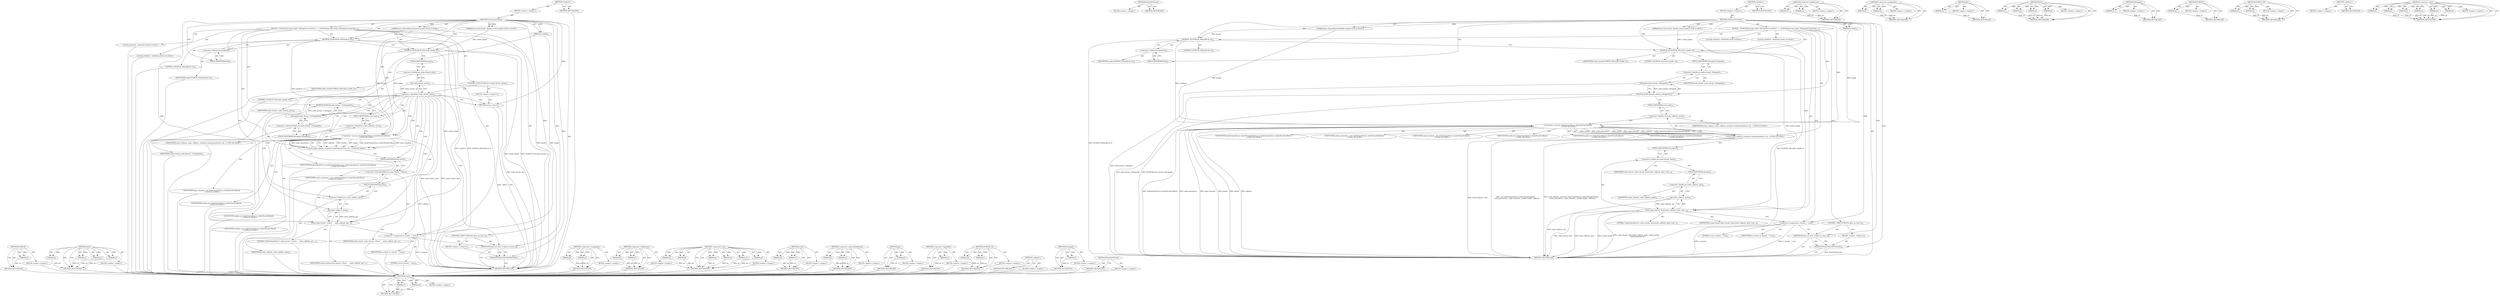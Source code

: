 digraph "&lt;operator&gt;.new" {
vulnerable_111 [label=<(METHOD,DCHECK)>];
vulnerable_112 [label=<(PARAM,p1)>];
vulnerable_113 [label=<(BLOCK,&lt;empty&gt;,&lt;empty&gt;)>];
vulnerable_114 [label=<(METHOD_RETURN,ANY)>];
vulnerable_138 [label=<(METHOD,Start)>];
vulnerable_139 [label=<(PARAM,p1)>];
vulnerable_140 [label=<(PARAM,p2)>];
vulnerable_141 [label=<(PARAM,p3)>];
vulnerable_142 [label=<(PARAM,p4)>];
vulnerable_143 [label=<(BLOCK,&lt;empty&gt;,&lt;empty&gt;)>];
vulnerable_144 [label=<(METHOD_RETURN,ANY)>];
vulnerable_6 [label=<(METHOD,&lt;global&gt;)<SUB>1</SUB>>];
vulnerable_7 [label=<(BLOCK,&lt;empty&gt;,&lt;empty&gt;)<SUB>1</SUB>>];
vulnerable_8 [label=<(METHOD,OnStreamCreated)<SUB>1</SUB>>];
vulnerable_9 [label="<(PARAM,base::SharedMemoryHandle handle)<SUB>2</SUB>>"];
vulnerable_10 [label="<(PARAM,base::SyncSocket::Handle socket_handle)<SUB>3</SUB>>"];
vulnerable_11 [label=<(PARAM,int length)<SUB>4</SUB>>];
vulnerable_12 [label=<(BLOCK,{
  DCHECK(message_loop()-&gt;BelongsToCurrentThre...,{
  DCHECK(message_loop()-&gt;BelongsToCurrentThre...)<SUB>4</SUB>>];
vulnerable_13 [label="<(LOCAL,DCHECK : DCHECK)<SUB>5</SUB>>"];
vulnerable_14 [label=<(DCHECK_GE,DCHECK_GE(handle.fd, 0))<SUB>10</SUB>>];
vulnerable_15 [label=<(&lt;operator&gt;.fieldAccess,handle.fd)<SUB>10</SUB>>];
vulnerable_16 [label=<(IDENTIFIER,handle,DCHECK_GE(handle.fd, 0))<SUB>10</SUB>>];
vulnerable_17 [label=<(FIELD_IDENTIFIER,fd,fd)<SUB>10</SUB>>];
vulnerable_18 [label=<(LITERAL,0,DCHECK_GE(handle.fd, 0))<SUB>10</SUB>>];
vulnerable_19 [label=<(DCHECK_GE,DCHECK_GE(socket_handle, 0))<SUB>11</SUB>>];
vulnerable_20 [label=<(IDENTIFIER,socket_handle,DCHECK_GE(socket_handle, 0))<SUB>11</SUB>>];
vulnerable_21 [label=<(LITERAL,0,DCHECK_GE(socket_handle, 0))<SUB>11</SUB>>];
vulnerable_22 [label="<(LOCAL,DCHECK : DCHECK)<SUB>14</SUB>>"];
vulnerable_23 [label=<(CONTROL_STRUCTURE,IF,if (!audio_thread_.get()))<SUB>16</SUB>>];
vulnerable_24 [label=<(&lt;operator&gt;.logicalNot,!audio_thread_.get())<SUB>16</SUB>>];
vulnerable_25 [label=<(get,audio_thread_.get())<SUB>16</SUB>>];
vulnerable_26 [label=<(&lt;operator&gt;.fieldAccess,audio_thread_.get)<SUB>16</SUB>>];
vulnerable_27 [label=<(IDENTIFIER,audio_thread_,audio_thread_.get())<SUB>16</SUB>>];
vulnerable_28 [label=<(FIELD_IDENTIFIER,get,get)<SUB>16</SUB>>];
vulnerable_29 [label=<(BLOCK,&lt;empty&gt;,&lt;empty&gt;)<SUB>17</SUB>>];
vulnerable_30 [label=<(RETURN,return;,return;)<SUB>17</SUB>>];
vulnerable_31 [label=<(DCHECK,DCHECK(audio_thread_-&gt;IsStopped()))<SUB>19</SUB>>];
vulnerable_32 [label=<(IsStopped,audio_thread_-&gt;IsStopped())<SUB>19</SUB>>];
vulnerable_33 [label=<(&lt;operator&gt;.indirectFieldAccess,audio_thread_-&gt;IsStopped)<SUB>19</SUB>>];
vulnerable_34 [label=<(IDENTIFIER,audio_thread_,audio_thread_-&gt;IsStopped())<SUB>19</SUB>>];
vulnerable_35 [label=<(FIELD_IDENTIFIER,IsStopped,IsStopped)<SUB>19</SUB>>];
vulnerable_36 [label="<(reset,audio_callback_.reset(new AudioOutputDevice::Au...)<SUB>20</SUB>>"];
vulnerable_37 [label=<(&lt;operator&gt;.fieldAccess,audio_callback_.reset)<SUB>20</SUB>>];
vulnerable_38 [label="<(IDENTIFIER,audio_callback_,audio_callback_.reset(new AudioOutputDevice::Au...)<SUB>20</SUB>>"];
vulnerable_39 [label=<(FIELD_IDENTIFIER,reset,reset)<SUB>20</SUB>>];
vulnerable_40 [label="<(&lt;operator&gt;.new,new AudioOutputDevice::AudioThreadCallback(
   ...)<SUB>20</SUB>>"];
vulnerable_41 [label="<(IDENTIFIER,AudioOutputDevice::AudioThreadCallback,new AudioOutputDevice::AudioThreadCallback(
   ...)<SUB>20</SUB>>"];
vulnerable_42 [label="<(IDENTIFIER,audio_parameters_,new AudioOutputDevice::AudioThreadCallback(
   ...)<SUB>21</SUB>>"];
vulnerable_43 [label="<(IDENTIFIER,input_channels_,new AudioOutputDevice::AudioThreadCallback(
   ...)<SUB>21</SUB>>"];
vulnerable_44 [label="<(IDENTIFIER,handle,new AudioOutputDevice::AudioThreadCallback(
   ...)<SUB>21</SUB>>"];
vulnerable_45 [label="<(IDENTIFIER,length,new AudioOutputDevice::AudioThreadCallback(
   ...)<SUB>21</SUB>>"];
vulnerable_46 [label="<(IDENTIFIER,callback_,new AudioOutputDevice::AudioThreadCallback(
   ...)<SUB>21</SUB>>"];
vulnerable_47 [label=<(Start,audio_thread_-&gt;Start(
      audio_callback_.get...)<SUB>22</SUB>>];
vulnerable_48 [label=<(&lt;operator&gt;.indirectFieldAccess,audio_thread_-&gt;Start)<SUB>22</SUB>>];
vulnerable_49 [label=<(IDENTIFIER,audio_thread_,audio_thread_-&gt;Start(
      audio_callback_.get...)<SUB>22</SUB>>];
vulnerable_50 [label=<(FIELD_IDENTIFIER,Start,Start)<SUB>22</SUB>>];
vulnerable_51 [label=<(get,audio_callback_.get())<SUB>23</SUB>>];
vulnerable_52 [label=<(&lt;operator&gt;.fieldAccess,audio_callback_.get)<SUB>23</SUB>>];
vulnerable_53 [label=<(IDENTIFIER,audio_callback_,audio_callback_.get())<SUB>23</SUB>>];
vulnerable_54 [label=<(FIELD_IDENTIFIER,get,get)<SUB>23</SUB>>];
vulnerable_55 [label=<(IDENTIFIER,socket_handle,audio_thread_-&gt;Start(
      audio_callback_.get...)<SUB>23</SUB>>];
vulnerable_56 [label=<(LITERAL,&quot;AudioOutputDevice&quot;,audio_thread_-&gt;Start(
      audio_callback_.get...)<SUB>23</SUB>>];
vulnerable_57 [label=<(&lt;operator&gt;.assignment,is_started_ = true)<SUB>25</SUB>>];
vulnerable_58 [label=<(IDENTIFIER,is_started_,is_started_ = true)<SUB>25</SUB>>];
vulnerable_59 [label=<(LITERAL,true,is_started_ = true)<SUB>25</SUB>>];
vulnerable_60 [label=<(CONTROL_STRUCTURE,IF,if (play_on_start_))<SUB>26</SUB>>];
vulnerable_61 [label=<(IDENTIFIER,play_on_start_,if (play_on_start_))<SUB>26</SUB>>];
vulnerable_62 [label=<(BLOCK,&lt;empty&gt;,&lt;empty&gt;)<SUB>27</SUB>>];
vulnerable_63 [label=<(PlayOnIOThread,PlayOnIOThread())<SUB>27</SUB>>];
vulnerable_64 [label=<(METHOD_RETURN,void)<SUB>1</SUB>>];
vulnerable_66 [label=<(METHOD_RETURN,ANY)<SUB>1</SUB>>];
vulnerable_145 [label=<(METHOD,&lt;operator&gt;.assignment)>];
vulnerable_146 [label=<(PARAM,p1)>];
vulnerable_147 [label=<(PARAM,p2)>];
vulnerable_148 [label=<(BLOCK,&lt;empty&gt;,&lt;empty&gt;)>];
vulnerable_149 [label=<(METHOD_RETURN,ANY)>];
vulnerable_98 [label=<(METHOD,&lt;operator&gt;.fieldAccess)>];
vulnerable_99 [label=<(PARAM,p1)>];
vulnerable_100 [label=<(PARAM,p2)>];
vulnerable_101 [label=<(BLOCK,&lt;empty&gt;,&lt;empty&gt;)>];
vulnerable_102 [label=<(METHOD_RETURN,ANY)>];
vulnerable_129 [label=<(METHOD,&lt;operator&gt;.new)>];
vulnerable_130 [label=<(PARAM,p1)>];
vulnerable_131 [label=<(PARAM,p2)>];
vulnerable_132 [label=<(PARAM,p3)>];
vulnerable_133 [label=<(PARAM,p4)>];
vulnerable_134 [label=<(PARAM,p5)>];
vulnerable_135 [label=<(PARAM,p6)>];
vulnerable_136 [label=<(BLOCK,&lt;empty&gt;,&lt;empty&gt;)>];
vulnerable_137 [label=<(METHOD_RETURN,ANY)>];
vulnerable_124 [label=<(METHOD,reset)>];
vulnerable_125 [label=<(PARAM,p1)>];
vulnerable_126 [label=<(PARAM,p2)>];
vulnerable_127 [label=<(BLOCK,&lt;empty&gt;,&lt;empty&gt;)>];
vulnerable_128 [label=<(METHOD_RETURN,ANY)>];
vulnerable_119 [label=<(METHOD,&lt;operator&gt;.indirectFieldAccess)>];
vulnerable_120 [label=<(PARAM,p1)>];
vulnerable_121 [label=<(PARAM,p2)>];
vulnerable_122 [label=<(BLOCK,&lt;empty&gt;,&lt;empty&gt;)>];
vulnerable_123 [label=<(METHOD_RETURN,ANY)>];
vulnerable_107 [label=<(METHOD,get)>];
vulnerable_108 [label=<(PARAM,p1)>];
vulnerable_109 [label=<(BLOCK,&lt;empty&gt;,&lt;empty&gt;)>];
vulnerable_110 [label=<(METHOD_RETURN,ANY)>];
vulnerable_103 [label=<(METHOD,&lt;operator&gt;.logicalNot)>];
vulnerable_104 [label=<(PARAM,p1)>];
vulnerable_105 [label=<(BLOCK,&lt;empty&gt;,&lt;empty&gt;)>];
vulnerable_106 [label=<(METHOD_RETURN,ANY)>];
vulnerable_93 [label=<(METHOD,DCHECK_GE)>];
vulnerable_94 [label=<(PARAM,p1)>];
vulnerable_95 [label=<(PARAM,p2)>];
vulnerable_96 [label=<(BLOCK,&lt;empty&gt;,&lt;empty&gt;)>];
vulnerable_97 [label=<(METHOD_RETURN,ANY)>];
vulnerable_87 [label=<(METHOD,&lt;global&gt;)<SUB>1</SUB>>];
vulnerable_88 [label=<(BLOCK,&lt;empty&gt;,&lt;empty&gt;)>];
vulnerable_89 [label=<(METHOD_RETURN,ANY)>];
vulnerable_115 [label=<(METHOD,IsStopped)>];
vulnerable_116 [label=<(PARAM,p1)>];
vulnerable_117 [label=<(BLOCK,&lt;empty&gt;,&lt;empty&gt;)>];
vulnerable_118 [label=<(METHOD_RETURN,ANY)>];
vulnerable_150 [label=<(METHOD,PlayOnIOThread)>];
vulnerable_151 [label=<(BLOCK,&lt;empty&gt;,&lt;empty&gt;)>];
vulnerable_152 [label=<(METHOD_RETURN,ANY)>];
fixed_103 [label=<(METHOD,reset)>];
fixed_104 [label=<(PARAM,p1)>];
fixed_105 [label=<(PARAM,p2)>];
fixed_106 [label=<(BLOCK,&lt;empty&gt;,&lt;empty&gt;)>];
fixed_107 [label=<(METHOD_RETURN,ANY)>];
fixed_133 [label=<(METHOD,PlayOnIOThread)>];
fixed_134 [label=<(BLOCK,&lt;empty&gt;,&lt;empty&gt;)>];
fixed_135 [label=<(METHOD_RETURN,ANY)>];
fixed_6 [label=<(METHOD,&lt;global&gt;)<SUB>1</SUB>>];
fixed_7 [label=<(BLOCK,&lt;empty&gt;,&lt;empty&gt;)<SUB>1</SUB>>];
fixed_8 [label=<(METHOD,OnStreamCreated)<SUB>1</SUB>>];
fixed_9 [label="<(PARAM,base::SharedMemoryHandle handle)<SUB>2</SUB>>"];
fixed_10 [label="<(PARAM,base::SyncSocket::Handle socket_handle)<SUB>3</SUB>>"];
fixed_11 [label=<(PARAM,int length)<SUB>4</SUB>>];
fixed_12 [label=<(BLOCK,{
  DCHECK(message_loop()-&gt;BelongsToCurrentThre...,{
  DCHECK(message_loop()-&gt;BelongsToCurrentThre...)<SUB>4</SUB>>];
fixed_13 [label="<(LOCAL,DCHECK : DCHECK)<SUB>5</SUB>>"];
fixed_14 [label=<(DCHECK_GE,DCHECK_GE(handle.fd, 0))<SUB>10</SUB>>];
fixed_15 [label=<(&lt;operator&gt;.fieldAccess,handle.fd)<SUB>10</SUB>>];
fixed_16 [label=<(IDENTIFIER,handle,DCHECK_GE(handle.fd, 0))<SUB>10</SUB>>];
fixed_17 [label=<(FIELD_IDENTIFIER,fd,fd)<SUB>10</SUB>>];
fixed_18 [label=<(LITERAL,0,DCHECK_GE(handle.fd, 0))<SUB>10</SUB>>];
fixed_19 [label=<(DCHECK_GE,DCHECK_GE(socket_handle, 0))<SUB>11</SUB>>];
fixed_20 [label=<(IDENTIFIER,socket_handle,DCHECK_GE(socket_handle, 0))<SUB>11</SUB>>];
fixed_21 [label=<(LITERAL,0,DCHECK_GE(socket_handle, 0))<SUB>11</SUB>>];
fixed_22 [label="<(LOCAL,DCHECK : DCHECK)<SUB>14</SUB>>"];
fixed_23 [label=<(DCHECK,DCHECK(audio_thread_.IsStopped()))<SUB>17</SUB>>];
fixed_24 [label=<(IsStopped,audio_thread_.IsStopped())<SUB>17</SUB>>];
fixed_25 [label=<(&lt;operator&gt;.fieldAccess,audio_thread_.IsStopped)<SUB>17</SUB>>];
fixed_26 [label=<(IDENTIFIER,audio_thread_,audio_thread_.IsStopped())<SUB>17</SUB>>];
fixed_27 [label=<(FIELD_IDENTIFIER,IsStopped,IsStopped)<SUB>17</SUB>>];
fixed_28 [label="<(reset,audio_callback_.reset(new AudioOutputDevice::Au...)<SUB>18</SUB>>"];
fixed_29 [label=<(&lt;operator&gt;.fieldAccess,audio_callback_.reset)<SUB>18</SUB>>];
fixed_30 [label="<(IDENTIFIER,audio_callback_,audio_callback_.reset(new AudioOutputDevice::Au...)<SUB>18</SUB>>"];
fixed_31 [label=<(FIELD_IDENTIFIER,reset,reset)<SUB>18</SUB>>];
fixed_32 [label="<(&lt;operator&gt;.new,new AudioOutputDevice::AudioThreadCallback(
   ...)<SUB>18</SUB>>"];
fixed_33 [label="<(IDENTIFIER,AudioOutputDevice::AudioThreadCallback,new AudioOutputDevice::AudioThreadCallback(
   ...)<SUB>18</SUB>>"];
fixed_34 [label="<(IDENTIFIER,audio_parameters_,new AudioOutputDevice::AudioThreadCallback(
   ...)<SUB>19</SUB>>"];
fixed_35 [label="<(IDENTIFIER,input_channels_,new AudioOutputDevice::AudioThreadCallback(
   ...)<SUB>19</SUB>>"];
fixed_36 [label="<(IDENTIFIER,handle,new AudioOutputDevice::AudioThreadCallback(
   ...)<SUB>19</SUB>>"];
fixed_37 [label="<(IDENTIFIER,length,new AudioOutputDevice::AudioThreadCallback(
   ...)<SUB>19</SUB>>"];
fixed_38 [label="<(IDENTIFIER,callback_,new AudioOutputDevice::AudioThreadCallback(
   ...)<SUB>19</SUB>>"];
fixed_39 [label=<(Start,audio_thread_.Start(audio_callback_.get(), sock...)<SUB>20</SUB>>];
fixed_40 [label=<(&lt;operator&gt;.fieldAccess,audio_thread_.Start)<SUB>20</SUB>>];
fixed_41 [label=<(IDENTIFIER,audio_thread_,audio_thread_.Start(audio_callback_.get(), sock...)<SUB>20</SUB>>];
fixed_42 [label=<(FIELD_IDENTIFIER,Start,Start)<SUB>20</SUB>>];
fixed_43 [label=<(get,audio_callback_.get())<SUB>20</SUB>>];
fixed_44 [label=<(&lt;operator&gt;.fieldAccess,audio_callback_.get)<SUB>20</SUB>>];
fixed_45 [label=<(IDENTIFIER,audio_callback_,audio_callback_.get())<SUB>20</SUB>>];
fixed_46 [label=<(FIELD_IDENTIFIER,get,get)<SUB>20</SUB>>];
fixed_47 [label=<(IDENTIFIER,socket_handle,audio_thread_.Start(audio_callback_.get(), sock...)<SUB>20</SUB>>];
fixed_48 [label=<(LITERAL,&quot;AudioOutputDevice&quot;,audio_thread_.Start(audio_callback_.get(), sock...)<SUB>21</SUB>>];
fixed_49 [label=<(&lt;operator&gt;.assignment,is_started_ = true)<SUB>23</SUB>>];
fixed_50 [label=<(IDENTIFIER,is_started_,is_started_ = true)<SUB>23</SUB>>];
fixed_51 [label=<(LITERAL,true,is_started_ = true)<SUB>23</SUB>>];
fixed_52 [label=<(CONTROL_STRUCTURE,IF,if (play_on_start_))<SUB>24</SUB>>];
fixed_53 [label=<(IDENTIFIER,play_on_start_,if (play_on_start_))<SUB>24</SUB>>];
fixed_54 [label=<(BLOCK,&lt;empty&gt;,&lt;empty&gt;)<SUB>25</SUB>>];
fixed_55 [label=<(PlayOnIOThread,PlayOnIOThread())<SUB>25</SUB>>];
fixed_56 [label=<(METHOD_RETURN,void)<SUB>1</SUB>>];
fixed_58 [label=<(METHOD_RETURN,ANY)<SUB>1</SUB>>];
fixed_90 [label=<(METHOD,&lt;operator&gt;.fieldAccess)>];
fixed_91 [label=<(PARAM,p1)>];
fixed_92 [label=<(PARAM,p2)>];
fixed_93 [label=<(BLOCK,&lt;empty&gt;,&lt;empty&gt;)>];
fixed_94 [label=<(METHOD_RETURN,ANY)>];
fixed_128 [label=<(METHOD,&lt;operator&gt;.assignment)>];
fixed_129 [label=<(PARAM,p1)>];
fixed_130 [label=<(PARAM,p2)>];
fixed_131 [label=<(BLOCK,&lt;empty&gt;,&lt;empty&gt;)>];
fixed_132 [label=<(METHOD_RETURN,ANY)>];
fixed_124 [label=<(METHOD,get)>];
fixed_125 [label=<(PARAM,p1)>];
fixed_126 [label=<(BLOCK,&lt;empty&gt;,&lt;empty&gt;)>];
fixed_127 [label=<(METHOD_RETURN,ANY)>];
fixed_117 [label=<(METHOD,Start)>];
fixed_118 [label=<(PARAM,p1)>];
fixed_119 [label=<(PARAM,p2)>];
fixed_120 [label=<(PARAM,p3)>];
fixed_121 [label=<(PARAM,p4)>];
fixed_122 [label=<(BLOCK,&lt;empty&gt;,&lt;empty&gt;)>];
fixed_123 [label=<(METHOD_RETURN,ANY)>];
fixed_99 [label=<(METHOD,IsStopped)>];
fixed_100 [label=<(PARAM,p1)>];
fixed_101 [label=<(BLOCK,&lt;empty&gt;,&lt;empty&gt;)>];
fixed_102 [label=<(METHOD_RETURN,ANY)>];
fixed_95 [label=<(METHOD,DCHECK)>];
fixed_96 [label=<(PARAM,p1)>];
fixed_97 [label=<(BLOCK,&lt;empty&gt;,&lt;empty&gt;)>];
fixed_98 [label=<(METHOD_RETURN,ANY)>];
fixed_85 [label=<(METHOD,DCHECK_GE)>];
fixed_86 [label=<(PARAM,p1)>];
fixed_87 [label=<(PARAM,p2)>];
fixed_88 [label=<(BLOCK,&lt;empty&gt;,&lt;empty&gt;)>];
fixed_89 [label=<(METHOD_RETURN,ANY)>];
fixed_79 [label=<(METHOD,&lt;global&gt;)<SUB>1</SUB>>];
fixed_80 [label=<(BLOCK,&lt;empty&gt;,&lt;empty&gt;)>];
fixed_81 [label=<(METHOD_RETURN,ANY)>];
fixed_108 [label=<(METHOD,&lt;operator&gt;.new)>];
fixed_109 [label=<(PARAM,p1)>];
fixed_110 [label=<(PARAM,p2)>];
fixed_111 [label=<(PARAM,p3)>];
fixed_112 [label=<(PARAM,p4)>];
fixed_113 [label=<(PARAM,p5)>];
fixed_114 [label=<(PARAM,p6)>];
fixed_115 [label=<(BLOCK,&lt;empty&gt;,&lt;empty&gt;)>];
fixed_116 [label=<(METHOD_RETURN,ANY)>];
vulnerable_111 -> vulnerable_112  [key=0, label="AST: "];
vulnerable_111 -> vulnerable_112  [key=1, label="DDG: "];
vulnerable_111 -> vulnerable_113  [key=0, label="AST: "];
vulnerable_111 -> vulnerable_114  [key=0, label="AST: "];
vulnerable_111 -> vulnerable_114  [key=1, label="CFG: "];
vulnerable_112 -> vulnerable_114  [key=0, label="DDG: p1"];
vulnerable_113 -> fixed_103  [key=0];
vulnerable_114 -> fixed_103  [key=0];
vulnerable_138 -> vulnerable_139  [key=0, label="AST: "];
vulnerable_138 -> vulnerable_139  [key=1, label="DDG: "];
vulnerable_138 -> vulnerable_143  [key=0, label="AST: "];
vulnerable_138 -> vulnerable_140  [key=0, label="AST: "];
vulnerable_138 -> vulnerable_140  [key=1, label="DDG: "];
vulnerable_138 -> vulnerable_144  [key=0, label="AST: "];
vulnerable_138 -> vulnerable_144  [key=1, label="CFG: "];
vulnerable_138 -> vulnerable_141  [key=0, label="AST: "];
vulnerable_138 -> vulnerable_141  [key=1, label="DDG: "];
vulnerable_138 -> vulnerable_142  [key=0, label="AST: "];
vulnerable_138 -> vulnerable_142  [key=1, label="DDG: "];
vulnerable_139 -> vulnerable_144  [key=0, label="DDG: p1"];
vulnerable_140 -> vulnerable_144  [key=0, label="DDG: p2"];
vulnerable_141 -> vulnerable_144  [key=0, label="DDG: p3"];
vulnerable_142 -> vulnerable_144  [key=0, label="DDG: p4"];
vulnerable_143 -> fixed_103  [key=0];
vulnerable_144 -> fixed_103  [key=0];
vulnerable_6 -> vulnerable_7  [key=0, label="AST: "];
vulnerable_6 -> vulnerable_66  [key=0, label="AST: "];
vulnerable_6 -> vulnerable_66  [key=1, label="CFG: "];
vulnerable_7 -> vulnerable_8  [key=0, label="AST: "];
vulnerable_8 -> vulnerable_9  [key=0, label="AST: "];
vulnerable_8 -> vulnerable_9  [key=1, label="DDG: "];
vulnerable_8 -> vulnerable_10  [key=0, label="AST: "];
vulnerable_8 -> vulnerable_10  [key=1, label="DDG: "];
vulnerable_8 -> vulnerable_11  [key=0, label="AST: "];
vulnerable_8 -> vulnerable_11  [key=1, label="DDG: "];
vulnerable_8 -> vulnerable_12  [key=0, label="AST: "];
vulnerable_8 -> vulnerable_64  [key=0, label="AST: "];
vulnerable_8 -> vulnerable_17  [key=0, label="CFG: "];
vulnerable_8 -> vulnerable_57  [key=0, label="DDG: "];
vulnerable_8 -> vulnerable_14  [key=0, label="DDG: "];
vulnerable_8 -> vulnerable_19  [key=0, label="DDG: "];
vulnerable_8 -> vulnerable_47  [key=0, label="DDG: "];
vulnerable_8 -> vulnerable_61  [key=0, label="DDG: "];
vulnerable_8 -> vulnerable_30  [key=0, label="DDG: "];
vulnerable_8 -> vulnerable_40  [key=0, label="DDG: "];
vulnerable_8 -> vulnerable_63  [key=0, label="DDG: "];
vulnerable_9 -> vulnerable_64  [key=0, label="DDG: handle"];
vulnerable_9 -> vulnerable_14  [key=0, label="DDG: handle"];
vulnerable_9 -> vulnerable_40  [key=0, label="DDG: handle"];
vulnerable_10 -> vulnerable_19  [key=0, label="DDG: socket_handle"];
vulnerable_11 -> vulnerable_64  [key=0, label="DDG: length"];
vulnerable_11 -> vulnerable_40  [key=0, label="DDG: length"];
vulnerable_12 -> vulnerable_13  [key=0, label="AST: "];
vulnerable_12 -> vulnerable_14  [key=0, label="AST: "];
vulnerable_12 -> vulnerable_19  [key=0, label="AST: "];
vulnerable_12 -> vulnerable_22  [key=0, label="AST: "];
vulnerable_12 -> vulnerable_23  [key=0, label="AST: "];
vulnerable_12 -> vulnerable_31  [key=0, label="AST: "];
vulnerable_12 -> vulnerable_36  [key=0, label="AST: "];
vulnerable_12 -> vulnerable_47  [key=0, label="AST: "];
vulnerable_12 -> vulnerable_57  [key=0, label="AST: "];
vulnerable_12 -> vulnerable_60  [key=0, label="AST: "];
vulnerable_13 -> fixed_103  [key=0];
vulnerable_14 -> vulnerable_15  [key=0, label="AST: "];
vulnerable_14 -> vulnerable_18  [key=0, label="AST: "];
vulnerable_14 -> vulnerable_19  [key=0, label="CFG: "];
vulnerable_14 -> vulnerable_64  [key=0, label="DDG: handle.fd"];
vulnerable_14 -> vulnerable_64  [key=1, label="DDG: DCHECK_GE(handle.fd, 0)"];
vulnerable_14 -> vulnerable_40  [key=0, label="DDG: handle.fd"];
vulnerable_15 -> vulnerable_16  [key=0, label="AST: "];
vulnerable_15 -> vulnerable_17  [key=0, label="AST: "];
vulnerable_15 -> vulnerable_14  [key=0, label="CFG: "];
vulnerable_16 -> fixed_103  [key=0];
vulnerable_17 -> vulnerable_15  [key=0, label="CFG: "];
vulnerable_18 -> fixed_103  [key=0];
vulnerable_19 -> vulnerable_20  [key=0, label="AST: "];
vulnerable_19 -> vulnerable_21  [key=0, label="AST: "];
vulnerable_19 -> vulnerable_28  [key=0, label="CFG: "];
vulnerable_19 -> vulnerable_64  [key=0, label="DDG: socket_handle"];
vulnerable_19 -> vulnerable_64  [key=1, label="DDG: DCHECK_GE(socket_handle, 0)"];
vulnerable_19 -> vulnerable_47  [key=0, label="DDG: socket_handle"];
vulnerable_20 -> fixed_103  [key=0];
vulnerable_21 -> fixed_103  [key=0];
vulnerable_22 -> fixed_103  [key=0];
vulnerable_23 -> vulnerable_24  [key=0, label="AST: "];
vulnerable_23 -> vulnerable_29  [key=0, label="AST: "];
vulnerable_24 -> vulnerable_25  [key=0, label="AST: "];
vulnerable_24 -> vulnerable_30  [key=0, label="CFG: "];
vulnerable_24 -> vulnerable_30  [key=1, label="CDG: "];
vulnerable_24 -> vulnerable_35  [key=0, label="CFG: "];
vulnerable_24 -> vulnerable_35  [key=1, label="CDG: "];
vulnerable_24 -> vulnerable_64  [key=0, label="DDG: audio_thread_.get()"];
vulnerable_24 -> vulnerable_64  [key=1, label="DDG: !audio_thread_.get()"];
vulnerable_24 -> vulnerable_47  [key=0, label="CDG: "];
vulnerable_24 -> vulnerable_48  [key=0, label="CDG: "];
vulnerable_24 -> vulnerable_32  [key=0, label="CDG: "];
vulnerable_24 -> vulnerable_33  [key=0, label="CDG: "];
vulnerable_24 -> vulnerable_61  [key=0, label="CDG: "];
vulnerable_24 -> vulnerable_51  [key=0, label="CDG: "];
vulnerable_24 -> vulnerable_57  [key=0, label="CDG: "];
vulnerable_24 -> vulnerable_36  [key=0, label="CDG: "];
vulnerable_24 -> vulnerable_52  [key=0, label="CDG: "];
vulnerable_24 -> vulnerable_37  [key=0, label="CDG: "];
vulnerable_24 -> vulnerable_40  [key=0, label="CDG: "];
vulnerable_24 -> vulnerable_50  [key=0, label="CDG: "];
vulnerable_24 -> vulnerable_54  [key=0, label="CDG: "];
vulnerable_24 -> vulnerable_39  [key=0, label="CDG: "];
vulnerable_24 -> vulnerable_31  [key=0, label="CDG: "];
vulnerable_25 -> vulnerable_26  [key=0, label="AST: "];
vulnerable_25 -> vulnerable_24  [key=0, label="CFG: "];
vulnerable_25 -> vulnerable_24  [key=1, label="DDG: audio_thread_.get"];
vulnerable_25 -> vulnerable_64  [key=0, label="DDG: audio_thread_.get"];
vulnerable_26 -> vulnerable_27  [key=0, label="AST: "];
vulnerable_26 -> vulnerable_28  [key=0, label="AST: "];
vulnerable_26 -> vulnerable_25  [key=0, label="CFG: "];
vulnerable_27 -> fixed_103  [key=0];
vulnerable_28 -> vulnerable_26  [key=0, label="CFG: "];
vulnerable_29 -> vulnerable_30  [key=0, label="AST: "];
vulnerable_30 -> vulnerable_64  [key=0, label="CFG: "];
vulnerable_30 -> vulnerable_64  [key=1, label="DDG: &lt;RET&gt;"];
vulnerable_31 -> vulnerable_32  [key=0, label="AST: "];
vulnerable_31 -> vulnerable_39  [key=0, label="CFG: "];
vulnerable_32 -> vulnerable_33  [key=0, label="AST: "];
vulnerable_32 -> vulnerable_31  [key=0, label="CFG: "];
vulnerable_32 -> vulnerable_31  [key=1, label="DDG: audio_thread_-&gt;IsStopped"];
vulnerable_33 -> vulnerable_34  [key=0, label="AST: "];
vulnerable_33 -> vulnerable_35  [key=0, label="AST: "];
vulnerable_33 -> vulnerable_32  [key=0, label="CFG: "];
vulnerable_34 -> fixed_103  [key=0];
vulnerable_35 -> vulnerable_33  [key=0, label="CFG: "];
vulnerable_36 -> vulnerable_37  [key=0, label="AST: "];
vulnerable_36 -> vulnerable_40  [key=0, label="AST: "];
vulnerable_36 -> vulnerable_50  [key=0, label="CFG: "];
vulnerable_37 -> vulnerable_38  [key=0, label="AST: "];
vulnerable_37 -> vulnerable_39  [key=0, label="AST: "];
vulnerable_37 -> vulnerable_40  [key=0, label="CFG: "];
vulnerable_38 -> fixed_103  [key=0];
vulnerable_39 -> vulnerable_37  [key=0, label="CFG: "];
vulnerable_40 -> vulnerable_41  [key=0, label="AST: "];
vulnerable_40 -> vulnerable_42  [key=0, label="AST: "];
vulnerable_40 -> vulnerable_43  [key=0, label="AST: "];
vulnerable_40 -> vulnerable_44  [key=0, label="AST: "];
vulnerable_40 -> vulnerable_45  [key=0, label="AST: "];
vulnerable_40 -> vulnerable_46  [key=0, label="AST: "];
vulnerable_40 -> vulnerable_36  [key=0, label="CFG: "];
vulnerable_40 -> vulnerable_36  [key=1, label="DDG: callback_"];
vulnerable_40 -> vulnerable_36  [key=2, label="DDG: handle"];
vulnerable_40 -> vulnerable_36  [key=3, label="DDG: length"];
vulnerable_40 -> vulnerable_36  [key=4, label="DDG: AudioOutputDevice::AudioThreadCallback"];
vulnerable_40 -> vulnerable_36  [key=5, label="DDG: audio_parameters_"];
vulnerable_40 -> vulnerable_36  [key=6, label="DDG: input_channels_"];
vulnerable_40 -> vulnerable_64  [key=0, label="DDG: callback_"];
vulnerable_41 -> fixed_103  [key=0];
vulnerable_42 -> fixed_103  [key=0];
vulnerable_43 -> fixed_103  [key=0];
vulnerable_44 -> fixed_103  [key=0];
vulnerable_45 -> fixed_103  [key=0];
vulnerable_46 -> fixed_103  [key=0];
vulnerable_47 -> vulnerable_48  [key=0, label="AST: "];
vulnerable_47 -> vulnerable_51  [key=0, label="AST: "];
vulnerable_47 -> vulnerable_55  [key=0, label="AST: "];
vulnerable_47 -> vulnerable_56  [key=0, label="AST: "];
vulnerable_47 -> vulnerable_57  [key=0, label="CFG: "];
vulnerable_48 -> vulnerable_49  [key=0, label="AST: "];
vulnerable_48 -> vulnerable_50  [key=0, label="AST: "];
vulnerable_48 -> vulnerable_54  [key=0, label="CFG: "];
vulnerable_49 -> fixed_103  [key=0];
vulnerable_50 -> vulnerable_48  [key=0, label="CFG: "];
vulnerable_51 -> vulnerable_52  [key=0, label="AST: "];
vulnerable_51 -> vulnerable_47  [key=0, label="CFG: "];
vulnerable_51 -> vulnerable_47  [key=1, label="DDG: audio_callback_.get"];
vulnerable_52 -> vulnerable_53  [key=0, label="AST: "];
vulnerable_52 -> vulnerable_54  [key=0, label="AST: "];
vulnerable_52 -> vulnerable_51  [key=0, label="CFG: "];
vulnerable_53 -> fixed_103  [key=0];
vulnerable_54 -> vulnerable_52  [key=0, label="CFG: "];
vulnerable_55 -> fixed_103  [key=0];
vulnerable_56 -> fixed_103  [key=0];
vulnerable_57 -> vulnerable_58  [key=0, label="AST: "];
vulnerable_57 -> vulnerable_59  [key=0, label="AST: "];
vulnerable_57 -> vulnerable_61  [key=0, label="CFG: "];
vulnerable_57 -> vulnerable_64  [key=0, label="DDG: is_started_"];
vulnerable_58 -> fixed_103  [key=0];
vulnerable_59 -> fixed_103  [key=0];
vulnerable_60 -> vulnerable_61  [key=0, label="AST: "];
vulnerable_60 -> vulnerable_62  [key=0, label="AST: "];
vulnerable_61 -> vulnerable_63  [key=0, label="CFG: "];
vulnerable_61 -> vulnerable_63  [key=1, label="CDG: "];
vulnerable_61 -> vulnerable_64  [key=0, label="CFG: "];
vulnerable_62 -> vulnerable_63  [key=0, label="AST: "];
vulnerable_63 -> vulnerable_64  [key=0, label="CFG: "];
vulnerable_64 -> fixed_103  [key=0];
vulnerable_66 -> fixed_103  [key=0];
vulnerable_145 -> vulnerable_146  [key=0, label="AST: "];
vulnerable_145 -> vulnerable_146  [key=1, label="DDG: "];
vulnerable_145 -> vulnerable_148  [key=0, label="AST: "];
vulnerable_145 -> vulnerable_147  [key=0, label="AST: "];
vulnerable_145 -> vulnerable_147  [key=1, label="DDG: "];
vulnerable_145 -> vulnerable_149  [key=0, label="AST: "];
vulnerable_145 -> vulnerable_149  [key=1, label="CFG: "];
vulnerable_146 -> vulnerable_149  [key=0, label="DDG: p1"];
vulnerable_147 -> vulnerable_149  [key=0, label="DDG: p2"];
vulnerable_148 -> fixed_103  [key=0];
vulnerable_149 -> fixed_103  [key=0];
vulnerable_98 -> vulnerable_99  [key=0, label="AST: "];
vulnerable_98 -> vulnerable_99  [key=1, label="DDG: "];
vulnerable_98 -> vulnerable_101  [key=0, label="AST: "];
vulnerable_98 -> vulnerable_100  [key=0, label="AST: "];
vulnerable_98 -> vulnerable_100  [key=1, label="DDG: "];
vulnerable_98 -> vulnerable_102  [key=0, label="AST: "];
vulnerable_98 -> vulnerable_102  [key=1, label="CFG: "];
vulnerable_99 -> vulnerable_102  [key=0, label="DDG: p1"];
vulnerable_100 -> vulnerable_102  [key=0, label="DDG: p2"];
vulnerable_101 -> fixed_103  [key=0];
vulnerable_102 -> fixed_103  [key=0];
vulnerable_129 -> vulnerable_130  [key=0, label="AST: "];
vulnerable_129 -> vulnerable_130  [key=1, label="DDG: "];
vulnerable_129 -> vulnerable_136  [key=0, label="AST: "];
vulnerable_129 -> vulnerable_131  [key=0, label="AST: "];
vulnerable_129 -> vulnerable_131  [key=1, label="DDG: "];
vulnerable_129 -> vulnerable_137  [key=0, label="AST: "];
vulnerable_129 -> vulnerable_137  [key=1, label="CFG: "];
vulnerable_129 -> vulnerable_132  [key=0, label="AST: "];
vulnerable_129 -> vulnerable_132  [key=1, label="DDG: "];
vulnerable_129 -> vulnerable_133  [key=0, label="AST: "];
vulnerable_129 -> vulnerable_133  [key=1, label="DDG: "];
vulnerable_129 -> vulnerable_134  [key=0, label="AST: "];
vulnerable_129 -> vulnerable_134  [key=1, label="DDG: "];
vulnerable_129 -> vulnerable_135  [key=0, label="AST: "];
vulnerable_129 -> vulnerable_135  [key=1, label="DDG: "];
vulnerable_130 -> vulnerable_137  [key=0, label="DDG: p1"];
vulnerable_131 -> vulnerable_137  [key=0, label="DDG: p2"];
vulnerable_132 -> vulnerable_137  [key=0, label="DDG: p3"];
vulnerable_133 -> vulnerable_137  [key=0, label="DDG: p4"];
vulnerable_134 -> vulnerable_137  [key=0, label="DDG: p5"];
vulnerable_135 -> vulnerable_137  [key=0, label="DDG: p6"];
vulnerable_136 -> fixed_103  [key=0];
vulnerable_137 -> fixed_103  [key=0];
vulnerable_124 -> vulnerable_125  [key=0, label="AST: "];
vulnerable_124 -> vulnerable_125  [key=1, label="DDG: "];
vulnerable_124 -> vulnerable_127  [key=0, label="AST: "];
vulnerable_124 -> vulnerable_126  [key=0, label="AST: "];
vulnerable_124 -> vulnerable_126  [key=1, label="DDG: "];
vulnerable_124 -> vulnerable_128  [key=0, label="AST: "];
vulnerable_124 -> vulnerable_128  [key=1, label="CFG: "];
vulnerable_125 -> vulnerable_128  [key=0, label="DDG: p1"];
vulnerable_126 -> vulnerable_128  [key=0, label="DDG: p2"];
vulnerable_127 -> fixed_103  [key=0];
vulnerable_128 -> fixed_103  [key=0];
vulnerable_119 -> vulnerable_120  [key=0, label="AST: "];
vulnerable_119 -> vulnerable_120  [key=1, label="DDG: "];
vulnerable_119 -> vulnerable_122  [key=0, label="AST: "];
vulnerable_119 -> vulnerable_121  [key=0, label="AST: "];
vulnerable_119 -> vulnerable_121  [key=1, label="DDG: "];
vulnerable_119 -> vulnerable_123  [key=0, label="AST: "];
vulnerable_119 -> vulnerable_123  [key=1, label="CFG: "];
vulnerable_120 -> vulnerable_123  [key=0, label="DDG: p1"];
vulnerable_121 -> vulnerable_123  [key=0, label="DDG: p2"];
vulnerable_122 -> fixed_103  [key=0];
vulnerable_123 -> fixed_103  [key=0];
vulnerable_107 -> vulnerable_108  [key=0, label="AST: "];
vulnerable_107 -> vulnerable_108  [key=1, label="DDG: "];
vulnerable_107 -> vulnerable_109  [key=0, label="AST: "];
vulnerable_107 -> vulnerable_110  [key=0, label="AST: "];
vulnerable_107 -> vulnerable_110  [key=1, label="CFG: "];
vulnerable_108 -> vulnerable_110  [key=0, label="DDG: p1"];
vulnerable_109 -> fixed_103  [key=0];
vulnerable_110 -> fixed_103  [key=0];
vulnerable_103 -> vulnerable_104  [key=0, label="AST: "];
vulnerable_103 -> vulnerable_104  [key=1, label="DDG: "];
vulnerable_103 -> vulnerable_105  [key=0, label="AST: "];
vulnerable_103 -> vulnerable_106  [key=0, label="AST: "];
vulnerable_103 -> vulnerable_106  [key=1, label="CFG: "];
vulnerable_104 -> vulnerable_106  [key=0, label="DDG: p1"];
vulnerable_105 -> fixed_103  [key=0];
vulnerable_106 -> fixed_103  [key=0];
vulnerable_93 -> vulnerable_94  [key=0, label="AST: "];
vulnerable_93 -> vulnerable_94  [key=1, label="DDG: "];
vulnerable_93 -> vulnerable_96  [key=0, label="AST: "];
vulnerable_93 -> vulnerable_95  [key=0, label="AST: "];
vulnerable_93 -> vulnerable_95  [key=1, label="DDG: "];
vulnerable_93 -> vulnerable_97  [key=0, label="AST: "];
vulnerable_93 -> vulnerable_97  [key=1, label="CFG: "];
vulnerable_94 -> vulnerable_97  [key=0, label="DDG: p1"];
vulnerable_95 -> vulnerable_97  [key=0, label="DDG: p2"];
vulnerable_96 -> fixed_103  [key=0];
vulnerable_97 -> fixed_103  [key=0];
vulnerable_87 -> vulnerable_88  [key=0, label="AST: "];
vulnerable_87 -> vulnerable_89  [key=0, label="AST: "];
vulnerable_87 -> vulnerable_89  [key=1, label="CFG: "];
vulnerable_88 -> fixed_103  [key=0];
vulnerable_89 -> fixed_103  [key=0];
vulnerable_115 -> vulnerable_116  [key=0, label="AST: "];
vulnerable_115 -> vulnerable_116  [key=1, label="DDG: "];
vulnerable_115 -> vulnerable_117  [key=0, label="AST: "];
vulnerable_115 -> vulnerable_118  [key=0, label="AST: "];
vulnerable_115 -> vulnerable_118  [key=1, label="CFG: "];
vulnerable_116 -> vulnerable_118  [key=0, label="DDG: p1"];
vulnerable_117 -> fixed_103  [key=0];
vulnerable_118 -> fixed_103  [key=0];
vulnerable_150 -> vulnerable_151  [key=0, label="AST: "];
vulnerable_150 -> vulnerable_152  [key=0, label="AST: "];
vulnerable_150 -> vulnerable_152  [key=1, label="CFG: "];
vulnerable_151 -> fixed_103  [key=0];
vulnerable_152 -> fixed_103  [key=0];
fixed_103 -> fixed_104  [key=0, label="AST: "];
fixed_103 -> fixed_104  [key=1, label="DDG: "];
fixed_103 -> fixed_106  [key=0, label="AST: "];
fixed_103 -> fixed_105  [key=0, label="AST: "];
fixed_103 -> fixed_105  [key=1, label="DDG: "];
fixed_103 -> fixed_107  [key=0, label="AST: "];
fixed_103 -> fixed_107  [key=1, label="CFG: "];
fixed_104 -> fixed_107  [key=0, label="DDG: p1"];
fixed_105 -> fixed_107  [key=0, label="DDG: p2"];
fixed_133 -> fixed_134  [key=0, label="AST: "];
fixed_133 -> fixed_135  [key=0, label="AST: "];
fixed_133 -> fixed_135  [key=1, label="CFG: "];
fixed_6 -> fixed_7  [key=0, label="AST: "];
fixed_6 -> fixed_58  [key=0, label="AST: "];
fixed_6 -> fixed_58  [key=1, label="CFG: "];
fixed_7 -> fixed_8  [key=0, label="AST: "];
fixed_8 -> fixed_9  [key=0, label="AST: "];
fixed_8 -> fixed_9  [key=1, label="DDG: "];
fixed_8 -> fixed_10  [key=0, label="AST: "];
fixed_8 -> fixed_10  [key=1, label="DDG: "];
fixed_8 -> fixed_11  [key=0, label="AST: "];
fixed_8 -> fixed_11  [key=1, label="DDG: "];
fixed_8 -> fixed_12  [key=0, label="AST: "];
fixed_8 -> fixed_56  [key=0, label="AST: "];
fixed_8 -> fixed_17  [key=0, label="CFG: "];
fixed_8 -> fixed_49  [key=0, label="DDG: "];
fixed_8 -> fixed_14  [key=0, label="DDG: "];
fixed_8 -> fixed_19  [key=0, label="DDG: "];
fixed_8 -> fixed_39  [key=0, label="DDG: "];
fixed_8 -> fixed_53  [key=0, label="DDG: "];
fixed_8 -> fixed_32  [key=0, label="DDG: "];
fixed_8 -> fixed_55  [key=0, label="DDG: "];
fixed_9 -> fixed_14  [key=0, label="DDG: handle"];
fixed_9 -> fixed_32  [key=0, label="DDG: handle"];
fixed_10 -> fixed_19  [key=0, label="DDG: socket_handle"];
fixed_11 -> fixed_32  [key=0, label="DDG: length"];
fixed_12 -> fixed_13  [key=0, label="AST: "];
fixed_12 -> fixed_14  [key=0, label="AST: "];
fixed_12 -> fixed_19  [key=0, label="AST: "];
fixed_12 -> fixed_22  [key=0, label="AST: "];
fixed_12 -> fixed_23  [key=0, label="AST: "];
fixed_12 -> fixed_28  [key=0, label="AST: "];
fixed_12 -> fixed_39  [key=0, label="AST: "];
fixed_12 -> fixed_49  [key=0, label="AST: "];
fixed_12 -> fixed_52  [key=0, label="AST: "];
fixed_14 -> fixed_15  [key=0, label="AST: "];
fixed_14 -> fixed_18  [key=0, label="AST: "];
fixed_14 -> fixed_19  [key=0, label="CFG: "];
fixed_14 -> fixed_56  [key=0, label="DDG: DCHECK_GE(handle.fd, 0)"];
fixed_14 -> fixed_32  [key=0, label="DDG: handle.fd"];
fixed_15 -> fixed_16  [key=0, label="AST: "];
fixed_15 -> fixed_17  [key=0, label="AST: "];
fixed_15 -> fixed_14  [key=0, label="CFG: "];
fixed_17 -> fixed_15  [key=0, label="CFG: "];
fixed_19 -> fixed_20  [key=0, label="AST: "];
fixed_19 -> fixed_21  [key=0, label="AST: "];
fixed_19 -> fixed_27  [key=0, label="CFG: "];
fixed_19 -> fixed_56  [key=0, label="DDG: DCHECK_GE(socket_handle, 0)"];
fixed_19 -> fixed_39  [key=0, label="DDG: socket_handle"];
fixed_23 -> fixed_24  [key=0, label="AST: "];
fixed_23 -> fixed_31  [key=0, label="CFG: "];
fixed_23 -> fixed_56  [key=0, label="DDG: audio_thread_.IsStopped()"];
fixed_23 -> fixed_56  [key=1, label="DDG: DCHECK(audio_thread_.IsStopped())"];
fixed_24 -> fixed_25  [key=0, label="AST: "];
fixed_24 -> fixed_23  [key=0, label="CFG: "];
fixed_24 -> fixed_23  [key=1, label="DDG: audio_thread_.IsStopped"];
fixed_24 -> fixed_56  [key=0, label="DDG: audio_thread_.IsStopped"];
fixed_25 -> fixed_26  [key=0, label="AST: "];
fixed_25 -> fixed_27  [key=0, label="AST: "];
fixed_25 -> fixed_24  [key=0, label="CFG: "];
fixed_27 -> fixed_25  [key=0, label="CFG: "];
fixed_28 -> fixed_29  [key=0, label="AST: "];
fixed_28 -> fixed_32  [key=0, label="AST: "];
fixed_28 -> fixed_42  [key=0, label="CFG: "];
fixed_28 -> fixed_56  [key=0, label="DDG: audio_callback_.reset"];
fixed_28 -> fixed_56  [key=1, label="DDG: new AudioOutputDevice::AudioThreadCallback(
       audio_parameters_, input_channels_, handle, length, callback_)"];
fixed_28 -> fixed_56  [key=2, label="DDG: audio_callback_.reset(new AudioOutputDevice::AudioThreadCallback(
       audio_parameters_, input_channels_, handle, length, callback_))"];
fixed_29 -> fixed_30  [key=0, label="AST: "];
fixed_29 -> fixed_31  [key=0, label="AST: "];
fixed_29 -> fixed_32  [key=0, label="CFG: "];
fixed_31 -> fixed_29  [key=0, label="CFG: "];
fixed_32 -> fixed_33  [key=0, label="AST: "];
fixed_32 -> fixed_34  [key=0, label="AST: "];
fixed_32 -> fixed_35  [key=0, label="AST: "];
fixed_32 -> fixed_36  [key=0, label="AST: "];
fixed_32 -> fixed_37  [key=0, label="AST: "];
fixed_32 -> fixed_38  [key=0, label="AST: "];
fixed_32 -> fixed_28  [key=0, label="CFG: "];
fixed_32 -> fixed_28  [key=1, label="DDG: handle"];
fixed_32 -> fixed_28  [key=2, label="DDG: audio_parameters_"];
fixed_32 -> fixed_28  [key=3, label="DDG: length"];
fixed_32 -> fixed_28  [key=4, label="DDG: input_channels_"];
fixed_32 -> fixed_28  [key=5, label="DDG: AudioOutputDevice::AudioThreadCallback"];
fixed_32 -> fixed_28  [key=6, label="DDG: callback_"];
fixed_32 -> fixed_56  [key=0, label="DDG: AudioOutputDevice::AudioThreadCallback"];
fixed_32 -> fixed_56  [key=1, label="DDG: audio_parameters_"];
fixed_32 -> fixed_56  [key=2, label="DDG: input_channels_"];
fixed_32 -> fixed_56  [key=3, label="DDG: handle"];
fixed_32 -> fixed_56  [key=4, label="DDG: length"];
fixed_32 -> fixed_56  [key=5, label="DDG: callback_"];
fixed_39 -> fixed_40  [key=0, label="AST: "];
fixed_39 -> fixed_43  [key=0, label="AST: "];
fixed_39 -> fixed_47  [key=0, label="AST: "];
fixed_39 -> fixed_48  [key=0, label="AST: "];
fixed_39 -> fixed_49  [key=0, label="CFG: "];
fixed_39 -> fixed_56  [key=0, label="DDG: audio_thread_.Start"];
fixed_39 -> fixed_56  [key=1, label="DDG: audio_callback_.get()"];
fixed_39 -> fixed_56  [key=2, label="DDG: socket_handle"];
fixed_39 -> fixed_56  [key=3, label="DDG: audio_thread_.Start(audio_callback_.get(), socket_handle,
      &quot;AudioOutputDevice&quot;)"];
fixed_40 -> fixed_41  [key=0, label="AST: "];
fixed_40 -> fixed_42  [key=0, label="AST: "];
fixed_40 -> fixed_46  [key=0, label="CFG: "];
fixed_42 -> fixed_40  [key=0, label="CFG: "];
fixed_43 -> fixed_44  [key=0, label="AST: "];
fixed_43 -> fixed_39  [key=0, label="CFG: "];
fixed_43 -> fixed_39  [key=1, label="DDG: audio_callback_.get"];
fixed_43 -> fixed_56  [key=0, label="DDG: audio_callback_.get"];
fixed_44 -> fixed_45  [key=0, label="AST: "];
fixed_44 -> fixed_46  [key=0, label="AST: "];
fixed_44 -> fixed_43  [key=0, label="CFG: "];
fixed_46 -> fixed_44  [key=0, label="CFG: "];
fixed_49 -> fixed_50  [key=0, label="AST: "];
fixed_49 -> fixed_51  [key=0, label="AST: "];
fixed_49 -> fixed_53  [key=0, label="CFG: "];
fixed_49 -> fixed_56  [key=0, label="DDG: is_started_ = true"];
fixed_49 -> fixed_56  [key=1, label="DDG: is_started_"];
fixed_52 -> fixed_53  [key=0, label="AST: "];
fixed_52 -> fixed_54  [key=0, label="AST: "];
fixed_53 -> fixed_55  [key=0, label="CFG: "];
fixed_53 -> fixed_55  [key=1, label="CDG: "];
fixed_53 -> fixed_56  [key=0, label="CFG: "];
fixed_54 -> fixed_55  [key=0, label="AST: "];
fixed_55 -> fixed_56  [key=0, label="CFG: "];
fixed_55 -> fixed_56  [key=1, label="DDG: PlayOnIOThread()"];
fixed_90 -> fixed_91  [key=0, label="AST: "];
fixed_90 -> fixed_91  [key=1, label="DDG: "];
fixed_90 -> fixed_93  [key=0, label="AST: "];
fixed_90 -> fixed_92  [key=0, label="AST: "];
fixed_90 -> fixed_92  [key=1, label="DDG: "];
fixed_90 -> fixed_94  [key=0, label="AST: "];
fixed_90 -> fixed_94  [key=1, label="CFG: "];
fixed_91 -> fixed_94  [key=0, label="DDG: p1"];
fixed_92 -> fixed_94  [key=0, label="DDG: p2"];
fixed_128 -> fixed_129  [key=0, label="AST: "];
fixed_128 -> fixed_129  [key=1, label="DDG: "];
fixed_128 -> fixed_131  [key=0, label="AST: "];
fixed_128 -> fixed_130  [key=0, label="AST: "];
fixed_128 -> fixed_130  [key=1, label="DDG: "];
fixed_128 -> fixed_132  [key=0, label="AST: "];
fixed_128 -> fixed_132  [key=1, label="CFG: "];
fixed_129 -> fixed_132  [key=0, label="DDG: p1"];
fixed_130 -> fixed_132  [key=0, label="DDG: p2"];
fixed_124 -> fixed_125  [key=0, label="AST: "];
fixed_124 -> fixed_125  [key=1, label="DDG: "];
fixed_124 -> fixed_126  [key=0, label="AST: "];
fixed_124 -> fixed_127  [key=0, label="AST: "];
fixed_124 -> fixed_127  [key=1, label="CFG: "];
fixed_125 -> fixed_127  [key=0, label="DDG: p1"];
fixed_117 -> fixed_118  [key=0, label="AST: "];
fixed_117 -> fixed_118  [key=1, label="DDG: "];
fixed_117 -> fixed_122  [key=0, label="AST: "];
fixed_117 -> fixed_119  [key=0, label="AST: "];
fixed_117 -> fixed_119  [key=1, label="DDG: "];
fixed_117 -> fixed_123  [key=0, label="AST: "];
fixed_117 -> fixed_123  [key=1, label="CFG: "];
fixed_117 -> fixed_120  [key=0, label="AST: "];
fixed_117 -> fixed_120  [key=1, label="DDG: "];
fixed_117 -> fixed_121  [key=0, label="AST: "];
fixed_117 -> fixed_121  [key=1, label="DDG: "];
fixed_118 -> fixed_123  [key=0, label="DDG: p1"];
fixed_119 -> fixed_123  [key=0, label="DDG: p2"];
fixed_120 -> fixed_123  [key=0, label="DDG: p3"];
fixed_121 -> fixed_123  [key=0, label="DDG: p4"];
fixed_99 -> fixed_100  [key=0, label="AST: "];
fixed_99 -> fixed_100  [key=1, label="DDG: "];
fixed_99 -> fixed_101  [key=0, label="AST: "];
fixed_99 -> fixed_102  [key=0, label="AST: "];
fixed_99 -> fixed_102  [key=1, label="CFG: "];
fixed_100 -> fixed_102  [key=0, label="DDG: p1"];
fixed_95 -> fixed_96  [key=0, label="AST: "];
fixed_95 -> fixed_96  [key=1, label="DDG: "];
fixed_95 -> fixed_97  [key=0, label="AST: "];
fixed_95 -> fixed_98  [key=0, label="AST: "];
fixed_95 -> fixed_98  [key=1, label="CFG: "];
fixed_96 -> fixed_98  [key=0, label="DDG: p1"];
fixed_85 -> fixed_86  [key=0, label="AST: "];
fixed_85 -> fixed_86  [key=1, label="DDG: "];
fixed_85 -> fixed_88  [key=0, label="AST: "];
fixed_85 -> fixed_87  [key=0, label="AST: "];
fixed_85 -> fixed_87  [key=1, label="DDG: "];
fixed_85 -> fixed_89  [key=0, label="AST: "];
fixed_85 -> fixed_89  [key=1, label="CFG: "];
fixed_86 -> fixed_89  [key=0, label="DDG: p1"];
fixed_87 -> fixed_89  [key=0, label="DDG: p2"];
fixed_79 -> fixed_80  [key=0, label="AST: "];
fixed_79 -> fixed_81  [key=0, label="AST: "];
fixed_79 -> fixed_81  [key=1, label="CFG: "];
fixed_108 -> fixed_109  [key=0, label="AST: "];
fixed_108 -> fixed_109  [key=1, label="DDG: "];
fixed_108 -> fixed_115  [key=0, label="AST: "];
fixed_108 -> fixed_110  [key=0, label="AST: "];
fixed_108 -> fixed_110  [key=1, label="DDG: "];
fixed_108 -> fixed_116  [key=0, label="AST: "];
fixed_108 -> fixed_116  [key=1, label="CFG: "];
fixed_108 -> fixed_111  [key=0, label="AST: "];
fixed_108 -> fixed_111  [key=1, label="DDG: "];
fixed_108 -> fixed_112  [key=0, label="AST: "];
fixed_108 -> fixed_112  [key=1, label="DDG: "];
fixed_108 -> fixed_113  [key=0, label="AST: "];
fixed_108 -> fixed_113  [key=1, label="DDG: "];
fixed_108 -> fixed_114  [key=0, label="AST: "];
fixed_108 -> fixed_114  [key=1, label="DDG: "];
fixed_109 -> fixed_116  [key=0, label="DDG: p1"];
fixed_110 -> fixed_116  [key=0, label="DDG: p2"];
fixed_111 -> fixed_116  [key=0, label="DDG: p3"];
fixed_112 -> fixed_116  [key=0, label="DDG: p4"];
fixed_113 -> fixed_116  [key=0, label="DDG: p5"];
fixed_114 -> fixed_116  [key=0, label="DDG: p6"];
}
